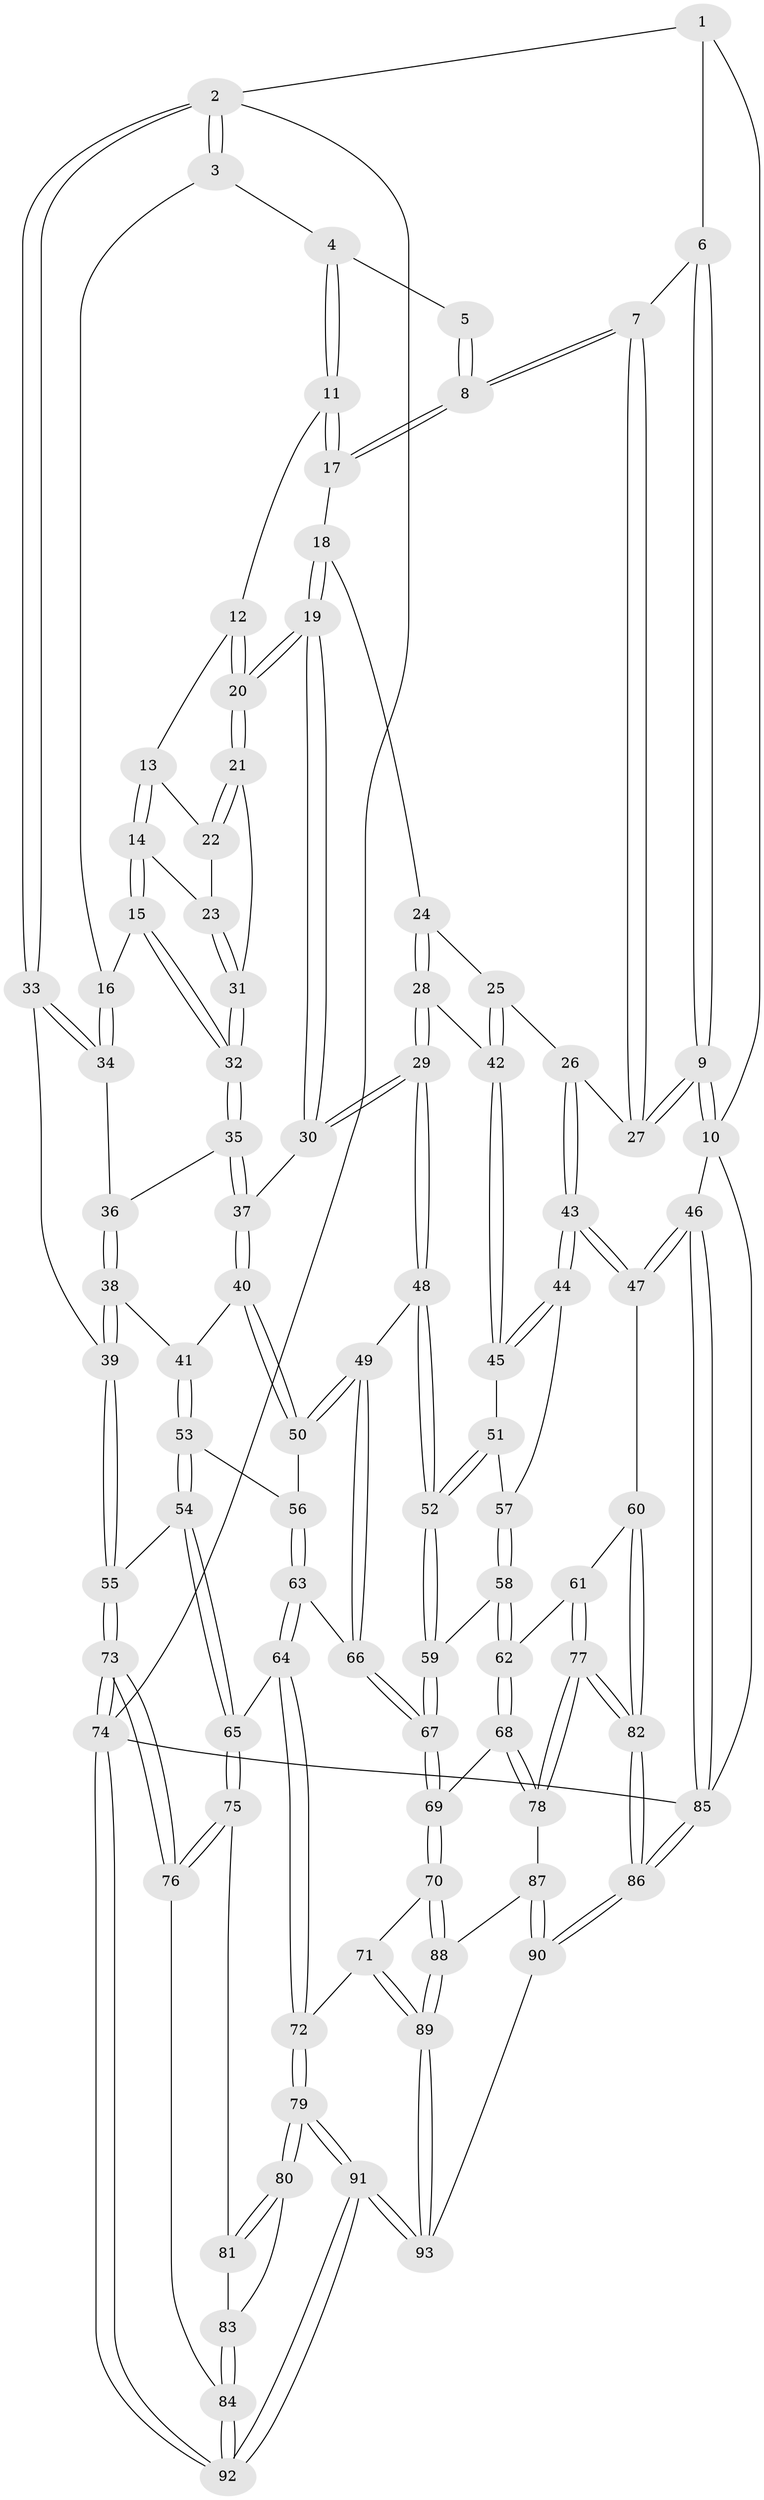 // coarse degree distribution, {3: 0.1076923076923077, 6: 0.12307692307692308, 4: 0.38461538461538464, 5: 0.38461538461538464}
// Generated by graph-tools (version 1.1) at 2025/52/02/27/25 19:52:42]
// undirected, 93 vertices, 229 edges
graph export_dot {
graph [start="1"]
  node [color=gray90,style=filled];
  1 [pos="+0.8583298301293351+0"];
  2 [pos="+0+0"];
  3 [pos="+0.11539962050603537+0"];
  4 [pos="+0.43824728089018106+0"];
  5 [pos="+0.6118298530383447+0"];
  6 [pos="+0.8926384846143993+0.05337580275665646"];
  7 [pos="+0.7637436902728166+0.18273155658486984"];
  8 [pos="+0.7612831982994338+0.17964962245548755"];
  9 [pos="+1+0.25343954709839295"];
  10 [pos="+1+0.2687774577973548"];
  11 [pos="+0.43457261948582926+0"];
  12 [pos="+0.40662301021635056+0"];
  13 [pos="+0.402394479787363+0"];
  14 [pos="+0.13464090648069657+0.19206060056064353"];
  15 [pos="+0.12327797470226147+0.19492258663305548"];
  16 [pos="+0.11460964209640734+0.19591205352683994"];
  17 [pos="+0.5167730098805079+0.09725542388539553"];
  18 [pos="+0.5283755690935079+0.1562053491371135"];
  19 [pos="+0.4496117740981951+0.3124816045712012"];
  20 [pos="+0.4352418730137889+0.30420682827442097"];
  21 [pos="+0.3451045106988043+0.2733170521815456"];
  22 [pos="+0.3532501717531988+0.14341105693970033"];
  23 [pos="+0.23403537603934718+0.2104995454172779"];
  24 [pos="+0.5591621646248587+0.19093045310918977"];
  25 [pos="+0.7110256867020162+0.31094982398635984"];
  26 [pos="+0.7558870273226117+0.29948929078050945"];
  27 [pos="+0.7689914716692473+0.2813174231108011"];
  28 [pos="+0.5204027013917076+0.39813698864320746"];
  29 [pos="+0.5140399857689487+0.3986685673425647"];
  30 [pos="+0.4943023738735788+0.3879909708576807"];
  31 [pos="+0.3317497802167405+0.27933355984975894"];
  32 [pos="+0.29465952011850005+0.32215912390412527"];
  33 [pos="+0+0.34397327685352086"];
  34 [pos="+0.07070077019102158+0.23514448900568508"];
  35 [pos="+0.27621567359723675+0.3598407464437591"];
  36 [pos="+0.22030742487707908+0.3713321786233554"];
  37 [pos="+0.33975617037415395+0.44175446527390316"];
  38 [pos="+0.1756557632134757+0.46036889681183096"];
  39 [pos="+0+0.5083677143374573"];
  40 [pos="+0.3160671489466375+0.5066940802097865"];
  41 [pos="+0.20566881168245066+0.4866784191487546"];
  42 [pos="+0.5823471493121218+0.39821820169037936"];
  43 [pos="+0.8562828826592288+0.542052688697806"];
  44 [pos="+0.7609117078747167+0.5627052574431523"];
  45 [pos="+0.596568209976607+0.42968210978505883"];
  46 [pos="+1+0.6376542160996095"];
  47 [pos="+1+0.6402535989501769"];
  48 [pos="+0.49702029238721745+0.4604341923856256"];
  49 [pos="+0.3812606835076933+0.5969466242707306"];
  50 [pos="+0.3291373373449098+0.5478644649726591"];
  51 [pos="+0.6140371451893248+0.5732690608552274"];
  52 [pos="+0.5414910556692453+0.6394407600211282"];
  53 [pos="+0.19511472644716682+0.6120884421846784"];
  54 [pos="+0.019788880112592364+0.6398533902247019"];
  55 [pos="+0+0.5282852244788168"];
  56 [pos="+0.20739322224506918+0.6162543749455747"];
  57 [pos="+0.7198797107021581+0.5867830729991398"];
  58 [pos="+0.6812117507297932+0.6882087071190143"];
  59 [pos="+0.5346802826121776+0.654420721346501"];
  60 [pos="+0.9204821535458348+0.7205077298671286"];
  61 [pos="+0.7617010643973816+0.7760421595009239"];
  62 [pos="+0.704915481152849+0.7422601294382482"];
  63 [pos="+0.2871175416407629+0.7375962826388897"];
  64 [pos="+0.26100643646000954+0.7788114923457942"];
  65 [pos="+0.11856641878608516+0.7732078885468981"];
  66 [pos="+0.4086550771548812+0.6733381955432546"];
  67 [pos="+0.47939479595757656+0.7028989651519384"];
  68 [pos="+0.5225780453883507+0.8160725753408445"];
  69 [pos="+0.5161169782412188+0.8144740017644738"];
  70 [pos="+0.49851026383091024+0.8388718000405362"];
  71 [pos="+0.3414739617145404+0.8963111716379887"];
  72 [pos="+0.29346899847523583+0.8853003436968542"];
  73 [pos="+0+0.9999832580316502"];
  74 [pos="+0+1"];
  75 [pos="+0.1034579209255973+0.8243927931743681"];
  76 [pos="+0.08260406514948403+0.844295603232258"];
  77 [pos="+0.7115063198806467+0.9110255946126019"];
  78 [pos="+0.6497228641976688+0.9025753221531936"];
  79 [pos="+0.261755365969741+0.9222718986193512"];
  80 [pos="+0.23613384851705932+0.9189205364363472"];
  81 [pos="+0.11144483269233528+0.8365956513319948"];
  82 [pos="+0.8192893950197283+1"];
  83 [pos="+0.14590978281463116+0.9257181520157227"];
  84 [pos="+0.06409838853039775+1"];
  85 [pos="+1+1"];
  86 [pos="+0.91747831291979+1"];
  87 [pos="+0.6194702309562387+0.9456057068681935"];
  88 [pos="+0.4969967284383102+0.9860786439012199"];
  89 [pos="+0.4663671444324068+1"];
  90 [pos="+0.5271321233426115+1"];
  91 [pos="+0.18243120580054278+1"];
  92 [pos="+0+1"];
  93 [pos="+0.47252344819036013+1"];
  1 -- 2;
  1 -- 6;
  1 -- 10;
  2 -- 3;
  2 -- 3;
  2 -- 33;
  2 -- 33;
  2 -- 74;
  3 -- 4;
  3 -- 16;
  4 -- 5;
  4 -- 11;
  4 -- 11;
  5 -- 8;
  5 -- 8;
  6 -- 7;
  6 -- 9;
  6 -- 9;
  7 -- 8;
  7 -- 8;
  7 -- 27;
  7 -- 27;
  8 -- 17;
  8 -- 17;
  9 -- 10;
  9 -- 10;
  9 -- 27;
  9 -- 27;
  10 -- 46;
  10 -- 85;
  11 -- 12;
  11 -- 17;
  11 -- 17;
  12 -- 13;
  12 -- 20;
  12 -- 20;
  13 -- 14;
  13 -- 14;
  13 -- 22;
  14 -- 15;
  14 -- 15;
  14 -- 23;
  15 -- 16;
  15 -- 32;
  15 -- 32;
  16 -- 34;
  16 -- 34;
  17 -- 18;
  18 -- 19;
  18 -- 19;
  18 -- 24;
  19 -- 20;
  19 -- 20;
  19 -- 30;
  19 -- 30;
  20 -- 21;
  20 -- 21;
  21 -- 22;
  21 -- 22;
  21 -- 31;
  22 -- 23;
  23 -- 31;
  23 -- 31;
  24 -- 25;
  24 -- 28;
  24 -- 28;
  25 -- 26;
  25 -- 42;
  25 -- 42;
  26 -- 27;
  26 -- 43;
  26 -- 43;
  28 -- 29;
  28 -- 29;
  28 -- 42;
  29 -- 30;
  29 -- 30;
  29 -- 48;
  29 -- 48;
  30 -- 37;
  31 -- 32;
  31 -- 32;
  32 -- 35;
  32 -- 35;
  33 -- 34;
  33 -- 34;
  33 -- 39;
  34 -- 36;
  35 -- 36;
  35 -- 37;
  35 -- 37;
  36 -- 38;
  36 -- 38;
  37 -- 40;
  37 -- 40;
  38 -- 39;
  38 -- 39;
  38 -- 41;
  39 -- 55;
  39 -- 55;
  40 -- 41;
  40 -- 50;
  40 -- 50;
  41 -- 53;
  41 -- 53;
  42 -- 45;
  42 -- 45;
  43 -- 44;
  43 -- 44;
  43 -- 47;
  43 -- 47;
  44 -- 45;
  44 -- 45;
  44 -- 57;
  45 -- 51;
  46 -- 47;
  46 -- 47;
  46 -- 85;
  46 -- 85;
  47 -- 60;
  48 -- 49;
  48 -- 52;
  48 -- 52;
  49 -- 50;
  49 -- 50;
  49 -- 66;
  49 -- 66;
  50 -- 56;
  51 -- 52;
  51 -- 52;
  51 -- 57;
  52 -- 59;
  52 -- 59;
  53 -- 54;
  53 -- 54;
  53 -- 56;
  54 -- 55;
  54 -- 65;
  54 -- 65;
  55 -- 73;
  55 -- 73;
  56 -- 63;
  56 -- 63;
  57 -- 58;
  57 -- 58;
  58 -- 59;
  58 -- 62;
  58 -- 62;
  59 -- 67;
  59 -- 67;
  60 -- 61;
  60 -- 82;
  60 -- 82;
  61 -- 62;
  61 -- 77;
  61 -- 77;
  62 -- 68;
  62 -- 68;
  63 -- 64;
  63 -- 64;
  63 -- 66;
  64 -- 65;
  64 -- 72;
  64 -- 72;
  65 -- 75;
  65 -- 75;
  66 -- 67;
  66 -- 67;
  67 -- 69;
  67 -- 69;
  68 -- 69;
  68 -- 78;
  68 -- 78;
  69 -- 70;
  69 -- 70;
  70 -- 71;
  70 -- 88;
  70 -- 88;
  71 -- 72;
  71 -- 89;
  71 -- 89;
  72 -- 79;
  72 -- 79;
  73 -- 74;
  73 -- 74;
  73 -- 76;
  73 -- 76;
  74 -- 92;
  74 -- 92;
  74 -- 85;
  75 -- 76;
  75 -- 76;
  75 -- 81;
  76 -- 84;
  77 -- 78;
  77 -- 78;
  77 -- 82;
  77 -- 82;
  78 -- 87;
  79 -- 80;
  79 -- 80;
  79 -- 91;
  79 -- 91;
  80 -- 81;
  80 -- 81;
  80 -- 83;
  81 -- 83;
  82 -- 86;
  82 -- 86;
  83 -- 84;
  83 -- 84;
  84 -- 92;
  84 -- 92;
  85 -- 86;
  85 -- 86;
  86 -- 90;
  86 -- 90;
  87 -- 88;
  87 -- 90;
  87 -- 90;
  88 -- 89;
  88 -- 89;
  89 -- 93;
  89 -- 93;
  90 -- 93;
  91 -- 92;
  91 -- 92;
  91 -- 93;
  91 -- 93;
}
